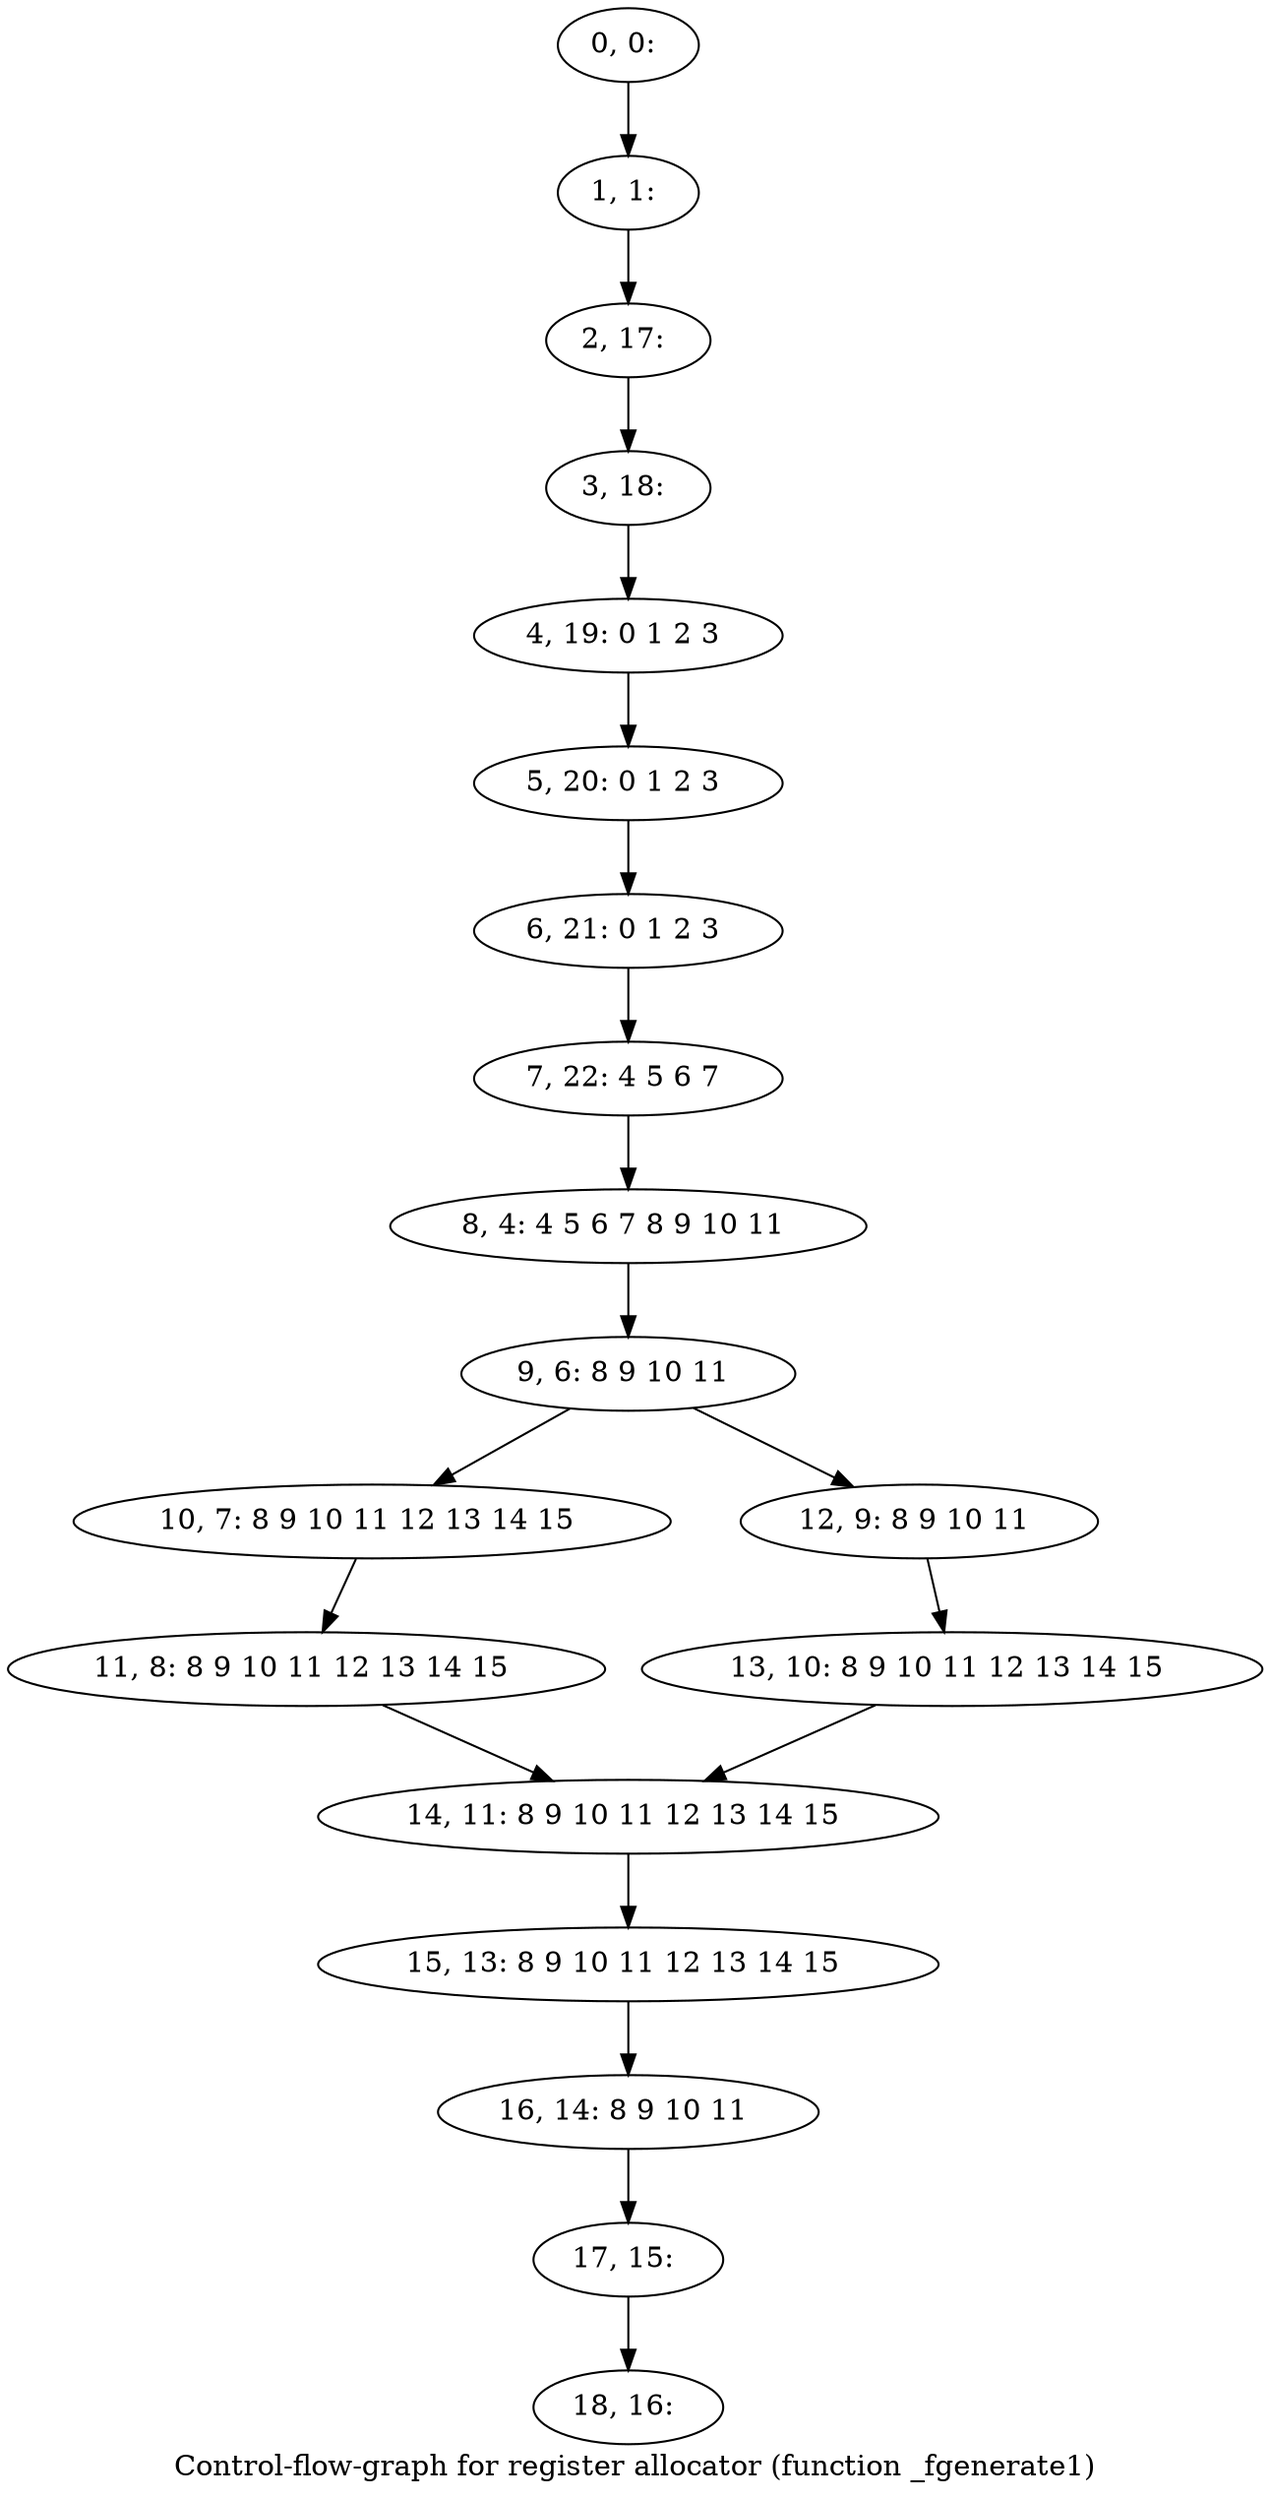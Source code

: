 digraph G {
graph [label="Control-flow-graph for register allocator (function _fgenerate1)"]
0[label="0, 0: "];
1[label="1, 1: "];
2[label="2, 17: "];
3[label="3, 18: "];
4[label="4, 19: 0 1 2 3 "];
5[label="5, 20: 0 1 2 3 "];
6[label="6, 21: 0 1 2 3 "];
7[label="7, 22: 4 5 6 7 "];
8[label="8, 4: 4 5 6 7 8 9 10 11 "];
9[label="9, 6: 8 9 10 11 "];
10[label="10, 7: 8 9 10 11 12 13 14 15 "];
11[label="11, 8: 8 9 10 11 12 13 14 15 "];
12[label="12, 9: 8 9 10 11 "];
13[label="13, 10: 8 9 10 11 12 13 14 15 "];
14[label="14, 11: 8 9 10 11 12 13 14 15 "];
15[label="15, 13: 8 9 10 11 12 13 14 15 "];
16[label="16, 14: 8 9 10 11 "];
17[label="17, 15: "];
18[label="18, 16: "];
0->1 ;
1->2 ;
2->3 ;
3->4 ;
4->5 ;
5->6 ;
6->7 ;
7->8 ;
8->9 ;
9->10 ;
9->12 ;
10->11 ;
11->14 ;
12->13 ;
13->14 ;
14->15 ;
15->16 ;
16->17 ;
17->18 ;
}
